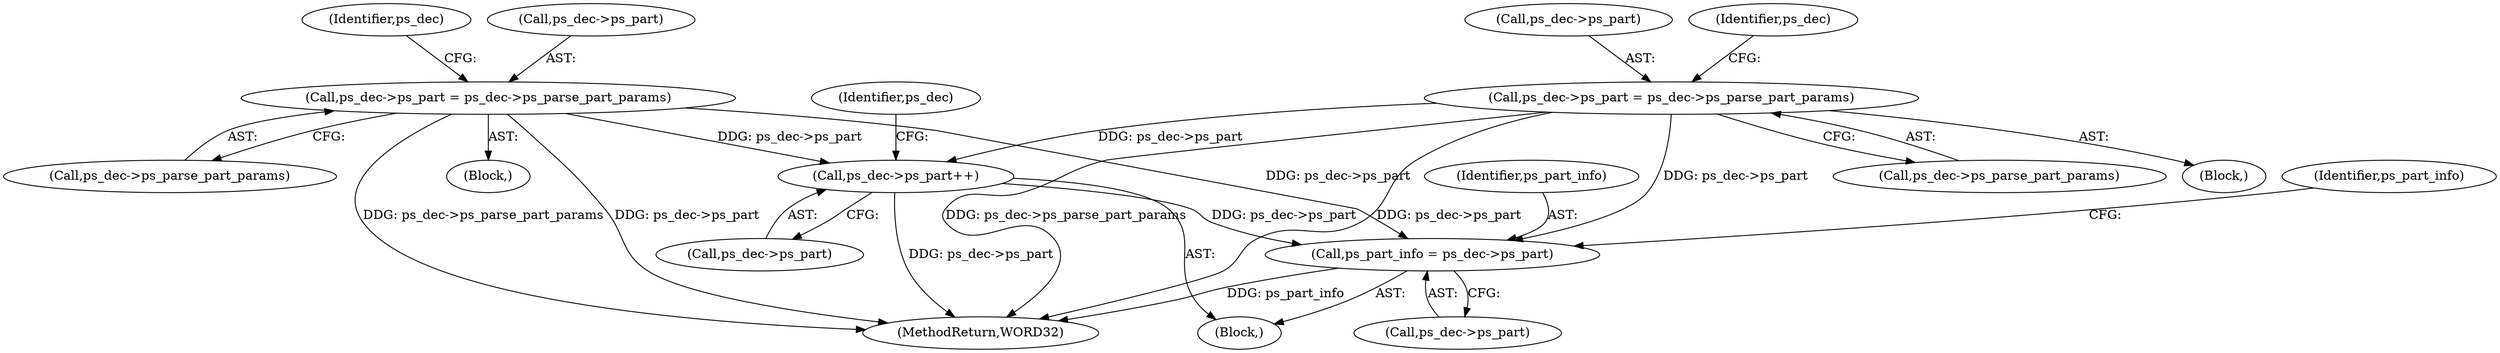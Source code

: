 digraph "0_Android_0b23c81c3dd9ec38f7e6806a3955fed1925541a0_1@pointer" {
"1001179" [label="(Call,ps_part_info = ps_dec->ps_part)"];
"1000975" [label="(Call,ps_dec->ps_part = ps_dec->ps_parse_part_params)"];
"1001297" [label="(Call,ps_dec->ps_part = ps_dec->ps_parse_part_params)"];
"1001194" [label="(Call,ps_dec->ps_part++)"];
"1001297" [label="(Call,ps_dec->ps_part = ps_dec->ps_parse_part_params)"];
"1000984" [label="(Identifier,ps_dec)"];
"1001186" [label="(Identifier,ps_part_info)"];
"1001068" [label="(Block,)"];
"1001298" [label="(Call,ps_dec->ps_part)"];
"1001179" [label="(Call,ps_part_info = ps_dec->ps_part)"];
"1001199" [label="(Identifier,ps_dec)"];
"1001301" [label="(Call,ps_dec->ps_parse_part_params)"];
"1000138" [label="(Block,)"];
"1001180" [label="(Identifier,ps_part_info)"];
"1001284" [label="(Block,)"];
"1001195" [label="(Call,ps_dec->ps_part)"];
"1001181" [label="(Call,ps_dec->ps_part)"];
"1000975" [label="(Call,ps_dec->ps_part = ps_dec->ps_parse_part_params)"];
"1001194" [label="(Call,ps_dec->ps_part++)"];
"1000976" [label="(Call,ps_dec->ps_part)"];
"1001306" [label="(Identifier,ps_dec)"];
"1001422" [label="(MethodReturn,WORD32)"];
"1000979" [label="(Call,ps_dec->ps_parse_part_params)"];
"1001179" -> "1001068"  [label="AST: "];
"1001179" -> "1001181"  [label="CFG: "];
"1001180" -> "1001179"  [label="AST: "];
"1001181" -> "1001179"  [label="AST: "];
"1001186" -> "1001179"  [label="CFG: "];
"1001179" -> "1001422"  [label="DDG: ps_part_info"];
"1000975" -> "1001179"  [label="DDG: ps_dec->ps_part"];
"1001297" -> "1001179"  [label="DDG: ps_dec->ps_part"];
"1001194" -> "1001179"  [label="DDG: ps_dec->ps_part"];
"1000975" -> "1000138"  [label="AST: "];
"1000975" -> "1000979"  [label="CFG: "];
"1000976" -> "1000975"  [label="AST: "];
"1000979" -> "1000975"  [label="AST: "];
"1000984" -> "1000975"  [label="CFG: "];
"1000975" -> "1001422"  [label="DDG: ps_dec->ps_parse_part_params"];
"1000975" -> "1001422"  [label="DDG: ps_dec->ps_part"];
"1000975" -> "1001194"  [label="DDG: ps_dec->ps_part"];
"1001297" -> "1001284"  [label="AST: "];
"1001297" -> "1001301"  [label="CFG: "];
"1001298" -> "1001297"  [label="AST: "];
"1001301" -> "1001297"  [label="AST: "];
"1001306" -> "1001297"  [label="CFG: "];
"1001297" -> "1001422"  [label="DDG: ps_dec->ps_parse_part_params"];
"1001297" -> "1001422"  [label="DDG: ps_dec->ps_part"];
"1001297" -> "1001194"  [label="DDG: ps_dec->ps_part"];
"1001194" -> "1001068"  [label="AST: "];
"1001194" -> "1001195"  [label="CFG: "];
"1001195" -> "1001194"  [label="AST: "];
"1001199" -> "1001194"  [label="CFG: "];
"1001194" -> "1001422"  [label="DDG: ps_dec->ps_part"];
}

